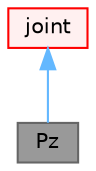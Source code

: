 digraph "Pz"
{
 // LATEX_PDF_SIZE
  bgcolor="transparent";
  edge [fontname=Helvetica,fontsize=10,labelfontname=Helvetica,labelfontsize=10];
  node [fontname=Helvetica,fontsize=10,shape=box,height=0.2,width=0.4];
  Node1 [id="Node000001",label="Pz",height=0.2,width=0.4,color="gray40", fillcolor="grey60", style="filled", fontcolor="black",tooltip="Prismatic joint for translation along the x-axis."];
  Node2 -> Node1 [id="edge1_Node000001_Node000002",dir="back",color="steelblue1",style="solid",tooltip=" "];
  Node2 [id="Node000002",label="joint",height=0.2,width=0.4,color="red", fillcolor="#FFF0F0", style="filled",URL="$classFoam_1_1RBD_1_1joint.html",tooltip="Abstract base-class for all rigid-body joints."];
}
